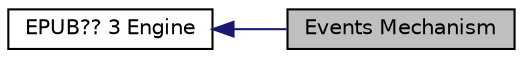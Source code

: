 digraph "Events Mechanism"
{
  edge [fontname="Helvetica",fontsize="10",labelfontname="Helvetica",labelfontsize="10"];
  node [fontname="Helvetica",fontsize="10",shape=record];
  rankdir=LR;
  Node1 [label="EPUB?? 3 Engine",height=0.2,width=0.4,color="black", fillcolor="white", style="filled",URL="$group__epub.xhtml"];
  Node0 [label="Events Mechanism",height=0.2,width=0.4,color="black", fillcolor="grey75", style="filled" fontcolor="black"];
  Node1->Node0 [shape=plaintext, color="midnightblue", dir="back", style="solid"];
}
